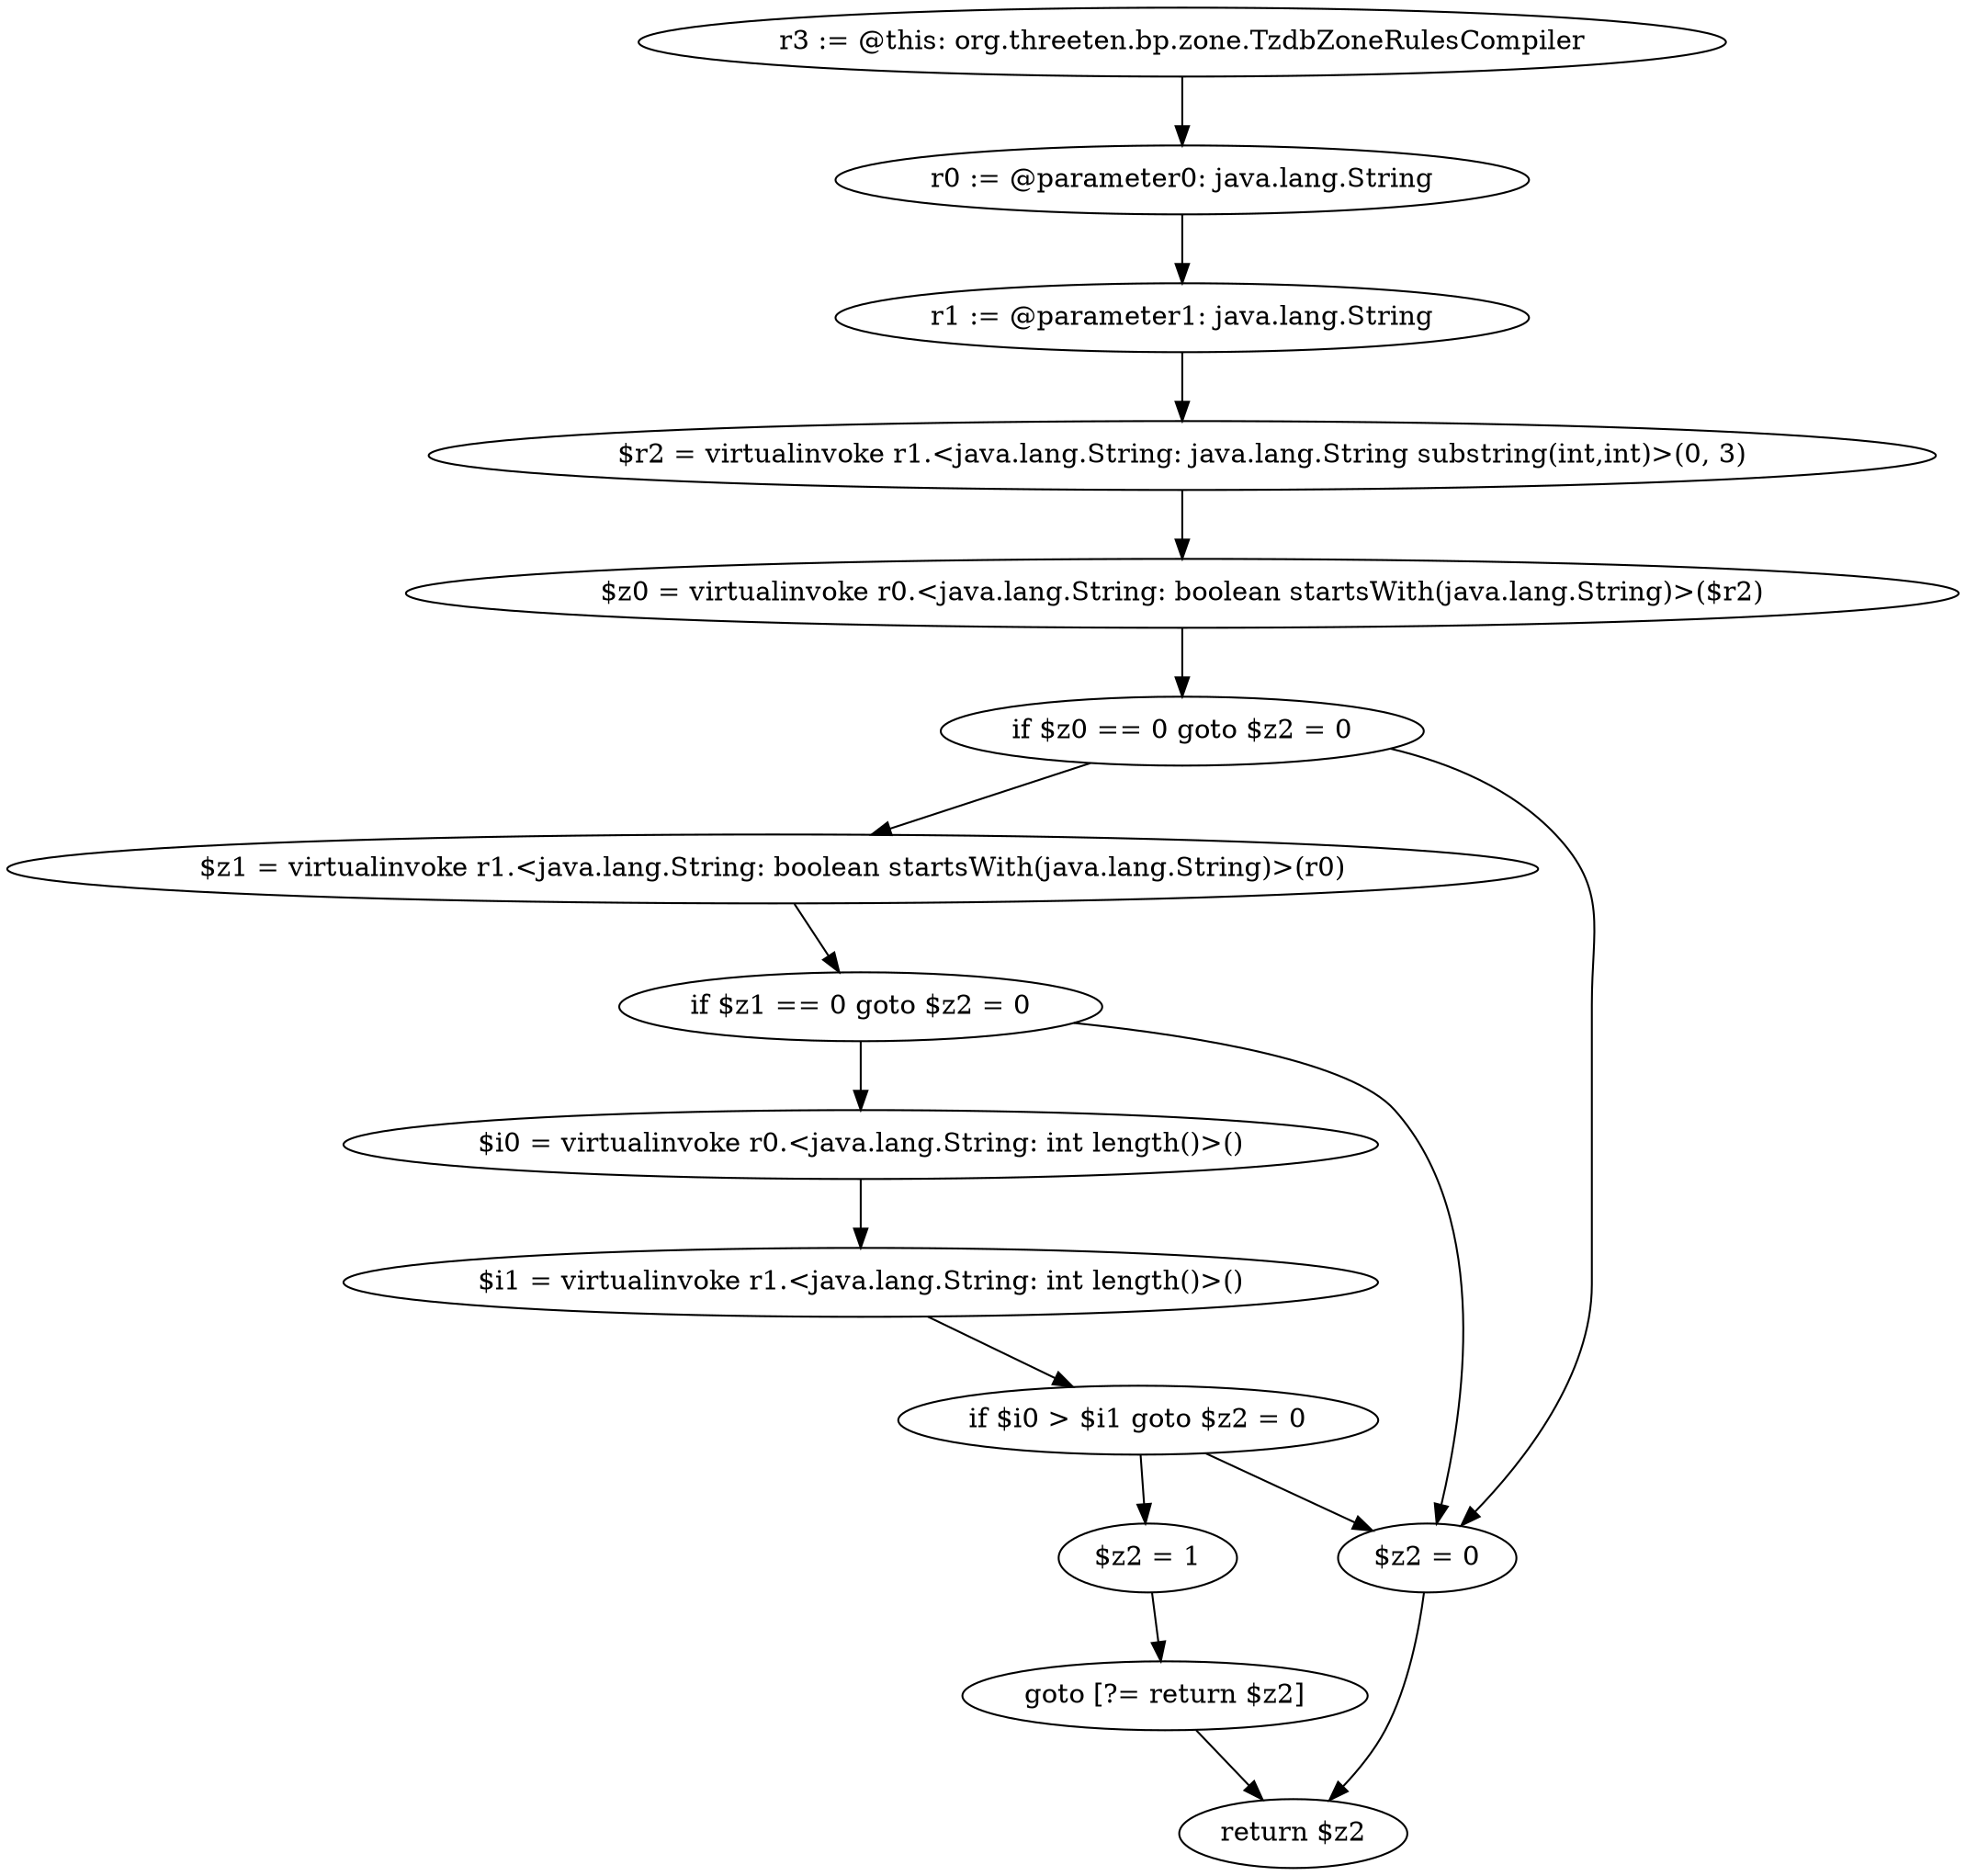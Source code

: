 digraph "unitGraph" {
    "r3 := @this: org.threeten.bp.zone.TzdbZoneRulesCompiler"
    "r0 := @parameter0: java.lang.String"
    "r1 := @parameter1: java.lang.String"
    "$r2 = virtualinvoke r1.<java.lang.String: java.lang.String substring(int,int)>(0, 3)"
    "$z0 = virtualinvoke r0.<java.lang.String: boolean startsWith(java.lang.String)>($r2)"
    "if $z0 == 0 goto $z2 = 0"
    "$z1 = virtualinvoke r1.<java.lang.String: boolean startsWith(java.lang.String)>(r0)"
    "if $z1 == 0 goto $z2 = 0"
    "$i0 = virtualinvoke r0.<java.lang.String: int length()>()"
    "$i1 = virtualinvoke r1.<java.lang.String: int length()>()"
    "if $i0 > $i1 goto $z2 = 0"
    "$z2 = 1"
    "goto [?= return $z2]"
    "$z2 = 0"
    "return $z2"
    "r3 := @this: org.threeten.bp.zone.TzdbZoneRulesCompiler"->"r0 := @parameter0: java.lang.String";
    "r0 := @parameter0: java.lang.String"->"r1 := @parameter1: java.lang.String";
    "r1 := @parameter1: java.lang.String"->"$r2 = virtualinvoke r1.<java.lang.String: java.lang.String substring(int,int)>(0, 3)";
    "$r2 = virtualinvoke r1.<java.lang.String: java.lang.String substring(int,int)>(0, 3)"->"$z0 = virtualinvoke r0.<java.lang.String: boolean startsWith(java.lang.String)>($r2)";
    "$z0 = virtualinvoke r0.<java.lang.String: boolean startsWith(java.lang.String)>($r2)"->"if $z0 == 0 goto $z2 = 0";
    "if $z0 == 0 goto $z2 = 0"->"$z1 = virtualinvoke r1.<java.lang.String: boolean startsWith(java.lang.String)>(r0)";
    "if $z0 == 0 goto $z2 = 0"->"$z2 = 0";
    "$z1 = virtualinvoke r1.<java.lang.String: boolean startsWith(java.lang.String)>(r0)"->"if $z1 == 0 goto $z2 = 0";
    "if $z1 == 0 goto $z2 = 0"->"$i0 = virtualinvoke r0.<java.lang.String: int length()>()";
    "if $z1 == 0 goto $z2 = 0"->"$z2 = 0";
    "$i0 = virtualinvoke r0.<java.lang.String: int length()>()"->"$i1 = virtualinvoke r1.<java.lang.String: int length()>()";
    "$i1 = virtualinvoke r1.<java.lang.String: int length()>()"->"if $i0 > $i1 goto $z2 = 0";
    "if $i0 > $i1 goto $z2 = 0"->"$z2 = 1";
    "if $i0 > $i1 goto $z2 = 0"->"$z2 = 0";
    "$z2 = 1"->"goto [?= return $z2]";
    "goto [?= return $z2]"->"return $z2";
    "$z2 = 0"->"return $z2";
}
